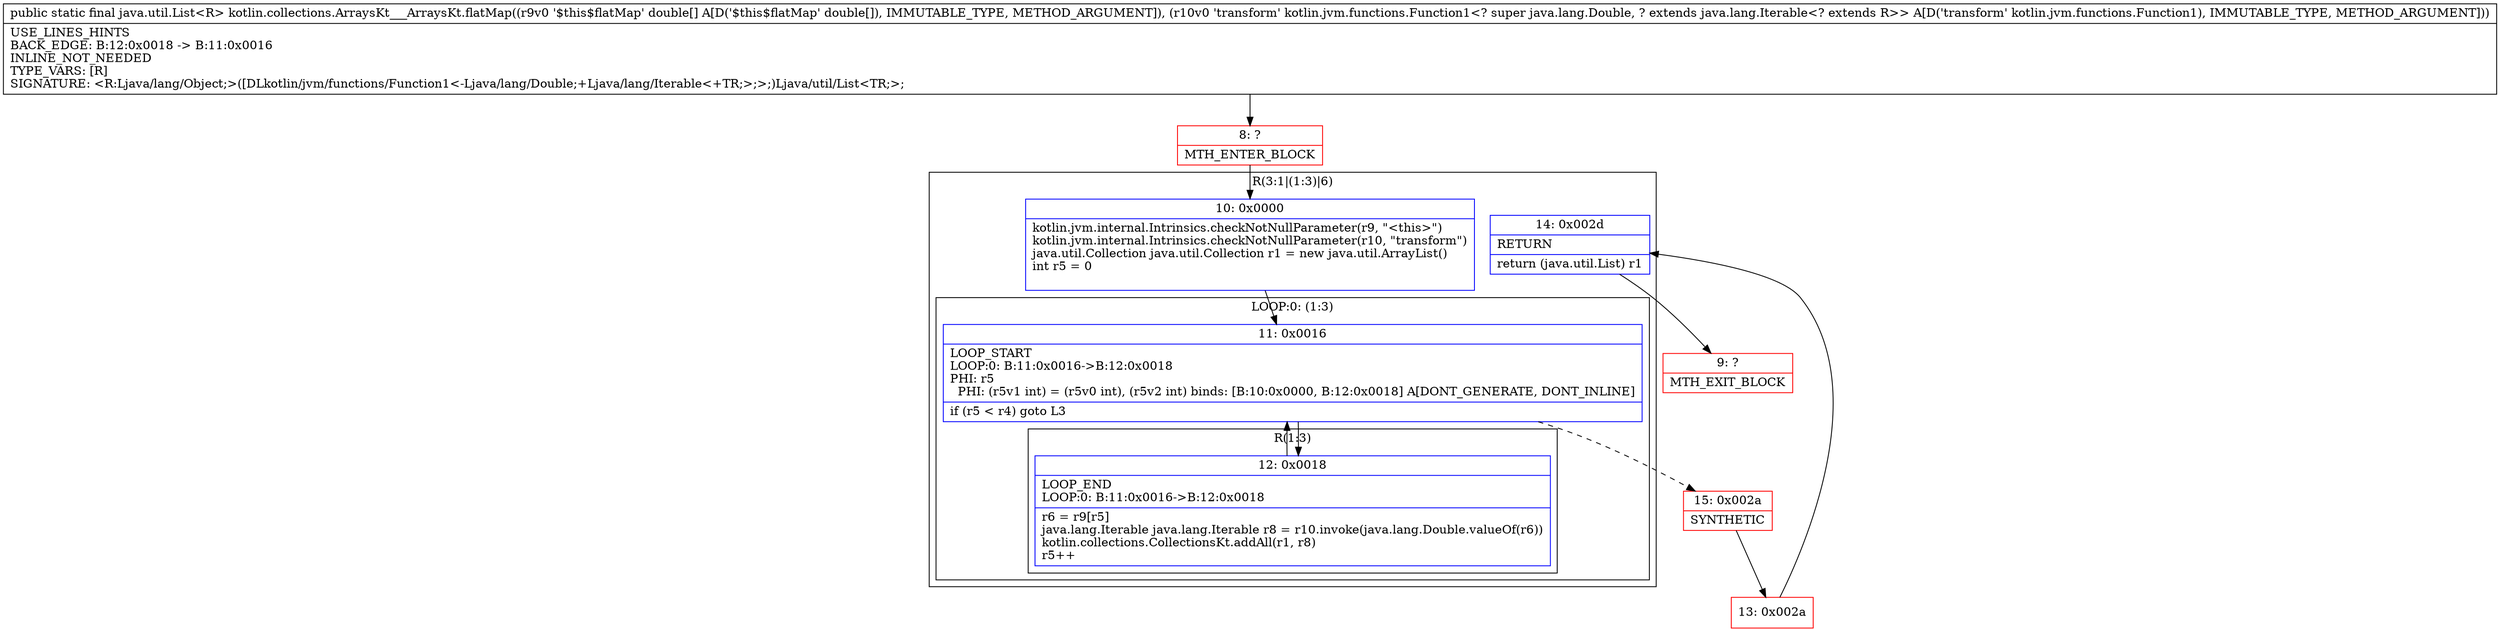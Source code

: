 digraph "CFG forkotlin.collections.ArraysKt___ArraysKt.flatMap([DLkotlin\/jvm\/functions\/Function1;)Ljava\/util\/List;" {
subgraph cluster_Region_1548024876 {
label = "R(3:1|(1:3)|6)";
node [shape=record,color=blue];
Node_10 [shape=record,label="{10\:\ 0x0000|kotlin.jvm.internal.Intrinsics.checkNotNullParameter(r9, \"\<this\>\")\lkotlin.jvm.internal.Intrinsics.checkNotNullParameter(r10, \"transform\")\ljava.util.Collection java.util.Collection r1 = new java.util.ArrayList()\lint r5 = 0\l\l}"];
subgraph cluster_LoopRegion_1563912591 {
label = "LOOP:0: (1:3)";
node [shape=record,color=blue];
Node_11 [shape=record,label="{11\:\ 0x0016|LOOP_START\lLOOP:0: B:11:0x0016\-\>B:12:0x0018\lPHI: r5 \l  PHI: (r5v1 int) = (r5v0 int), (r5v2 int) binds: [B:10:0x0000, B:12:0x0018] A[DONT_GENERATE, DONT_INLINE]\l|if (r5 \< r4) goto L3\l}"];
subgraph cluster_Region_1803433728 {
label = "R(1:3)";
node [shape=record,color=blue];
Node_12 [shape=record,label="{12\:\ 0x0018|LOOP_END\lLOOP:0: B:11:0x0016\-\>B:12:0x0018\l|r6 = r9[r5]\ljava.lang.Iterable java.lang.Iterable r8 = r10.invoke(java.lang.Double.valueOf(r6))\lkotlin.collections.CollectionsKt.addAll(r1, r8)\lr5++\l}"];
}
}
Node_14 [shape=record,label="{14\:\ 0x002d|RETURN\l|return (java.util.List) r1\l}"];
}
Node_8 [shape=record,color=red,label="{8\:\ ?|MTH_ENTER_BLOCK\l}"];
Node_15 [shape=record,color=red,label="{15\:\ 0x002a|SYNTHETIC\l}"];
Node_13 [shape=record,color=red,label="{13\:\ 0x002a}"];
Node_9 [shape=record,color=red,label="{9\:\ ?|MTH_EXIT_BLOCK\l}"];
MethodNode[shape=record,label="{public static final java.util.List\<R\> kotlin.collections.ArraysKt___ArraysKt.flatMap((r9v0 '$this$flatMap' double[] A[D('$this$flatMap' double[]), IMMUTABLE_TYPE, METHOD_ARGUMENT]), (r10v0 'transform' kotlin.jvm.functions.Function1\<? super java.lang.Double, ? extends java.lang.Iterable\<? extends R\>\> A[D('transform' kotlin.jvm.functions.Function1), IMMUTABLE_TYPE, METHOD_ARGUMENT]))  | USE_LINES_HINTS\lBACK_EDGE: B:12:0x0018 \-\> B:11:0x0016\lINLINE_NOT_NEEDED\lTYPE_VARS: [R]\lSIGNATURE: \<R:Ljava\/lang\/Object;\>([DLkotlin\/jvm\/functions\/Function1\<\-Ljava\/lang\/Double;+Ljava\/lang\/Iterable\<+TR;\>;\>;)Ljava\/util\/List\<TR;\>;\l}"];
MethodNode -> Node_8;Node_10 -> Node_11;
Node_11 -> Node_12;
Node_11 -> Node_15[style=dashed];
Node_12 -> Node_11;
Node_14 -> Node_9;
Node_8 -> Node_10;
Node_15 -> Node_13;
Node_13 -> Node_14;
}

